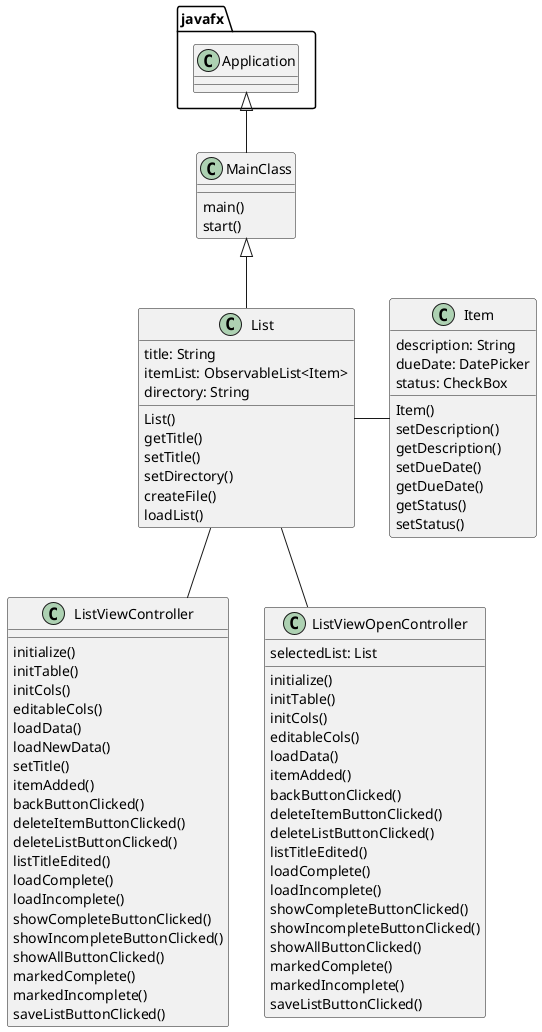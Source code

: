@startuml
'https://plantuml.com/sequence-diagram

class ListViewController {
    initialize()
    initTable()
    initCols()
    editableCols()
    loadData()
    loadNewData()
    setTitle()
    itemAdded()
    backButtonClicked()
    deleteItemButtonClicked()
    deleteListButtonClicked()
    listTitleEdited()
    loadComplete()
    loadIncomplete()
    showCompleteButtonClicked()
    showIncompleteButtonClicked()
    showAllButtonClicked()
    markedComplete()
    markedIncomplete()
    saveListButtonClicked()
}

class ListViewOpenController {
    selectedList: List

    initialize()
    initTable()
    initCols()
    editableCols()
    loadData()
    itemAdded()
    backButtonClicked()
    deleteItemButtonClicked()
    deleteListButtonClicked()
    listTitleEdited()
    loadComplete()
    loadIncomplete()
    showCompleteButtonClicked()
    showIncompleteButtonClicked()
    showAllButtonClicked()
    markedComplete()
    markedIncomplete()
    saveListButtonClicked()
}

class MainClass {
 main()
 start()
}

class List {
    title: String
    itemList: ObservableList<Item>
    directory: String

    List()
    getTitle()
    setTitle()
    setDirectory()
    createFile()
    loadList()
}

class Item {
    description: String
    dueDate: DatePicker
    status: CheckBox

    Item()
    setDescription()
    getDescription()
    setDueDate()
    getDueDate()
    getStatus()
    setStatus()
}

javafx.Application <|-- MainClass
MainClass <|-- List
List -- ListViewController
List -- ListViewOpenController
List - Item

@enduml